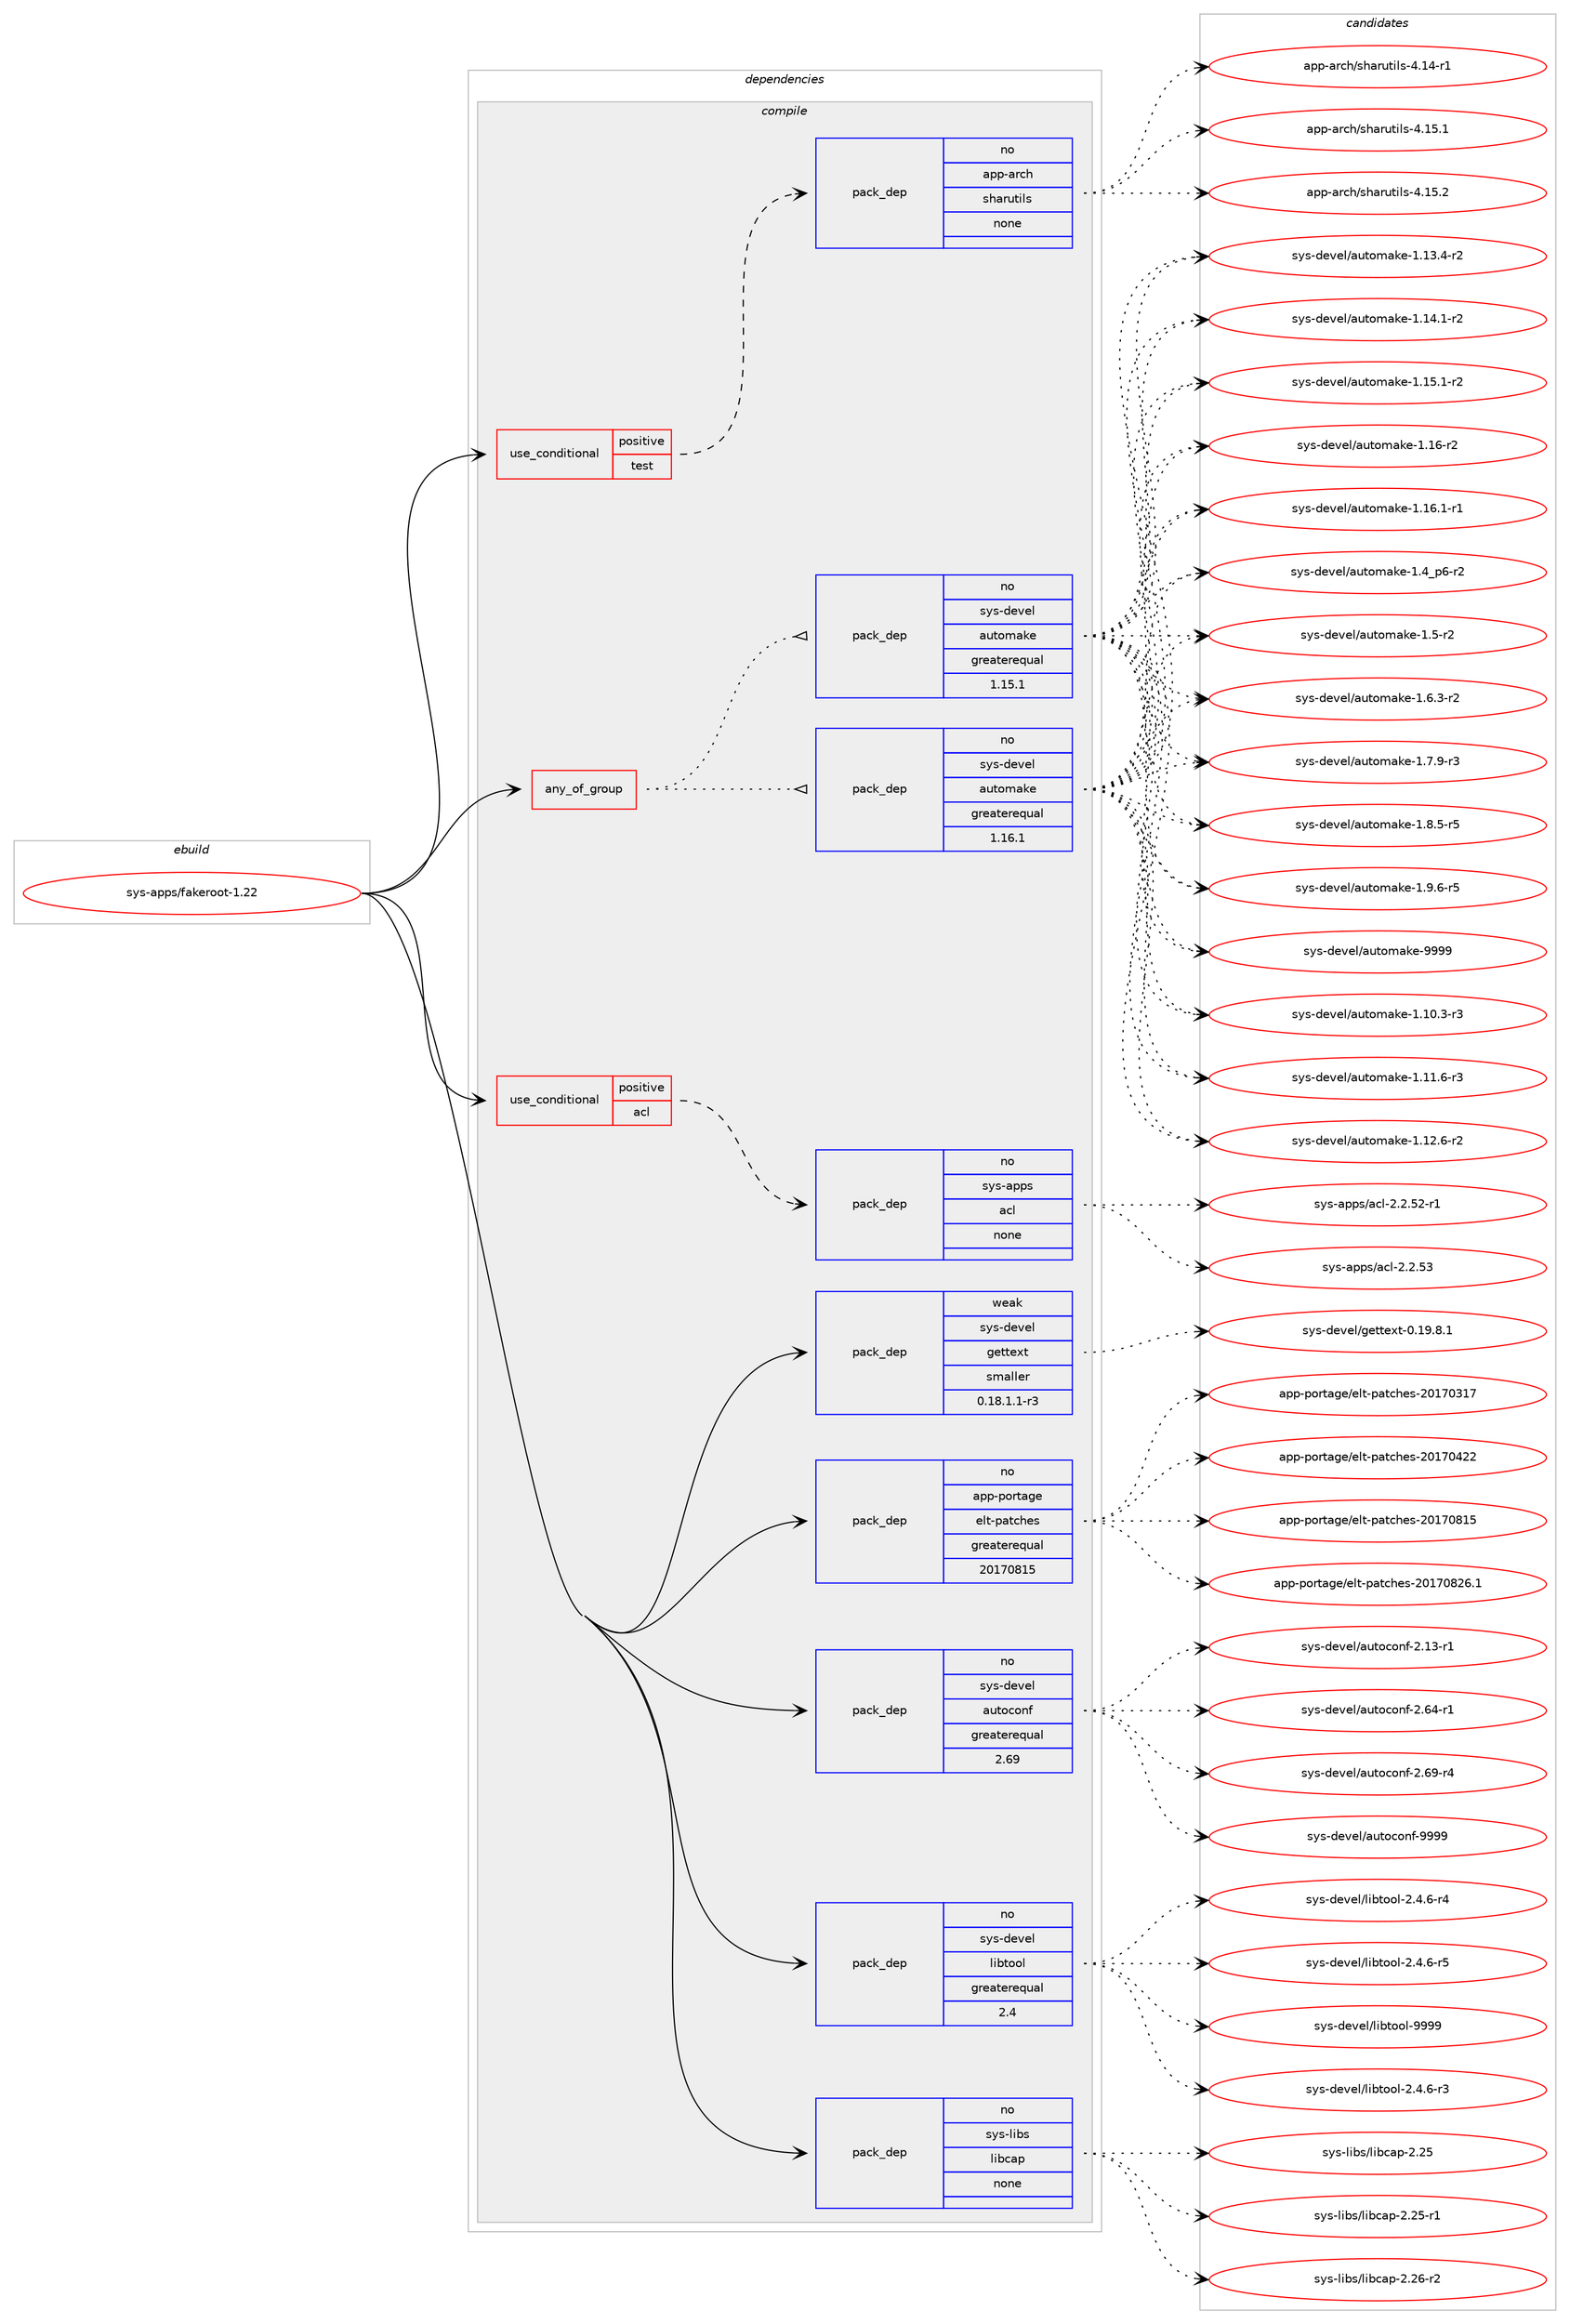 digraph prolog {

# *************
# Graph options
# *************

newrank=true;
concentrate=true;
compound=true;
graph [rankdir=LR,fontname=Helvetica,fontsize=10,ranksep=1.5];#, ranksep=2.5, nodesep=0.2];
edge  [arrowhead=vee];
node  [fontname=Helvetica,fontsize=10];

# **********
# The ebuild
# **********

subgraph cluster_leftcol {
color=gray;
rank=same;
label=<<i>ebuild</i>>;
id [label="sys-apps/fakeroot-1.22", color=red, width=4, href="../sys-apps/fakeroot-1.22.svg"];
}

# ****************
# The dependencies
# ****************

subgraph cluster_midcol {
color=gray;
label=<<i>dependencies</i>>;
subgraph cluster_compile {
fillcolor="#eeeeee";
style=filled;
label=<<i>compile</i>>;
subgraph any27098 {
dependency1710428 [label=<<TABLE BORDER="0" CELLBORDER="1" CELLSPACING="0" CELLPADDING="4"><TR><TD CELLPADDING="10">any_of_group</TD></TR></TABLE>>, shape=none, color=red];subgraph pack1226601 {
dependency1710429 [label=<<TABLE BORDER="0" CELLBORDER="1" CELLSPACING="0" CELLPADDING="4" WIDTH="220"><TR><TD ROWSPAN="6" CELLPADDING="30">pack_dep</TD></TR><TR><TD WIDTH="110">no</TD></TR><TR><TD>sys-devel</TD></TR><TR><TD>automake</TD></TR><TR><TD>greaterequal</TD></TR><TR><TD>1.16.1</TD></TR></TABLE>>, shape=none, color=blue];
}
dependency1710428:e -> dependency1710429:w [weight=20,style="dotted",arrowhead="oinv"];
subgraph pack1226602 {
dependency1710430 [label=<<TABLE BORDER="0" CELLBORDER="1" CELLSPACING="0" CELLPADDING="4" WIDTH="220"><TR><TD ROWSPAN="6" CELLPADDING="30">pack_dep</TD></TR><TR><TD WIDTH="110">no</TD></TR><TR><TD>sys-devel</TD></TR><TR><TD>automake</TD></TR><TR><TD>greaterequal</TD></TR><TR><TD>1.15.1</TD></TR></TABLE>>, shape=none, color=blue];
}
dependency1710428:e -> dependency1710430:w [weight=20,style="dotted",arrowhead="oinv"];
}
id:e -> dependency1710428:w [weight=20,style="solid",arrowhead="vee"];
subgraph cond455865 {
dependency1710431 [label=<<TABLE BORDER="0" CELLBORDER="1" CELLSPACING="0" CELLPADDING="4"><TR><TD ROWSPAN="3" CELLPADDING="10">use_conditional</TD></TR><TR><TD>positive</TD></TR><TR><TD>acl</TD></TR></TABLE>>, shape=none, color=red];
subgraph pack1226603 {
dependency1710432 [label=<<TABLE BORDER="0" CELLBORDER="1" CELLSPACING="0" CELLPADDING="4" WIDTH="220"><TR><TD ROWSPAN="6" CELLPADDING="30">pack_dep</TD></TR><TR><TD WIDTH="110">no</TD></TR><TR><TD>sys-apps</TD></TR><TR><TD>acl</TD></TR><TR><TD>none</TD></TR><TR><TD></TD></TR></TABLE>>, shape=none, color=blue];
}
dependency1710431:e -> dependency1710432:w [weight=20,style="dashed",arrowhead="vee"];
}
id:e -> dependency1710431:w [weight=20,style="solid",arrowhead="vee"];
subgraph cond455866 {
dependency1710433 [label=<<TABLE BORDER="0" CELLBORDER="1" CELLSPACING="0" CELLPADDING="4"><TR><TD ROWSPAN="3" CELLPADDING="10">use_conditional</TD></TR><TR><TD>positive</TD></TR><TR><TD>test</TD></TR></TABLE>>, shape=none, color=red];
subgraph pack1226604 {
dependency1710434 [label=<<TABLE BORDER="0" CELLBORDER="1" CELLSPACING="0" CELLPADDING="4" WIDTH="220"><TR><TD ROWSPAN="6" CELLPADDING="30">pack_dep</TD></TR><TR><TD WIDTH="110">no</TD></TR><TR><TD>app-arch</TD></TR><TR><TD>sharutils</TD></TR><TR><TD>none</TD></TR><TR><TD></TD></TR></TABLE>>, shape=none, color=blue];
}
dependency1710433:e -> dependency1710434:w [weight=20,style="dashed",arrowhead="vee"];
}
id:e -> dependency1710433:w [weight=20,style="solid",arrowhead="vee"];
subgraph pack1226605 {
dependency1710435 [label=<<TABLE BORDER="0" CELLBORDER="1" CELLSPACING="0" CELLPADDING="4" WIDTH="220"><TR><TD ROWSPAN="6" CELLPADDING="30">pack_dep</TD></TR><TR><TD WIDTH="110">no</TD></TR><TR><TD>app-portage</TD></TR><TR><TD>elt-patches</TD></TR><TR><TD>greaterequal</TD></TR><TR><TD>20170815</TD></TR></TABLE>>, shape=none, color=blue];
}
id:e -> dependency1710435:w [weight=20,style="solid",arrowhead="vee"];
subgraph pack1226606 {
dependency1710436 [label=<<TABLE BORDER="0" CELLBORDER="1" CELLSPACING="0" CELLPADDING="4" WIDTH="220"><TR><TD ROWSPAN="6" CELLPADDING="30">pack_dep</TD></TR><TR><TD WIDTH="110">no</TD></TR><TR><TD>sys-devel</TD></TR><TR><TD>autoconf</TD></TR><TR><TD>greaterequal</TD></TR><TR><TD>2.69</TD></TR></TABLE>>, shape=none, color=blue];
}
id:e -> dependency1710436:w [weight=20,style="solid",arrowhead="vee"];
subgraph pack1226607 {
dependency1710437 [label=<<TABLE BORDER="0" CELLBORDER="1" CELLSPACING="0" CELLPADDING="4" WIDTH="220"><TR><TD ROWSPAN="6" CELLPADDING="30">pack_dep</TD></TR><TR><TD WIDTH="110">no</TD></TR><TR><TD>sys-devel</TD></TR><TR><TD>libtool</TD></TR><TR><TD>greaterequal</TD></TR><TR><TD>2.4</TD></TR></TABLE>>, shape=none, color=blue];
}
id:e -> dependency1710437:w [weight=20,style="solid",arrowhead="vee"];
subgraph pack1226608 {
dependency1710438 [label=<<TABLE BORDER="0" CELLBORDER="1" CELLSPACING="0" CELLPADDING="4" WIDTH="220"><TR><TD ROWSPAN="6" CELLPADDING="30">pack_dep</TD></TR><TR><TD WIDTH="110">no</TD></TR><TR><TD>sys-libs</TD></TR><TR><TD>libcap</TD></TR><TR><TD>none</TD></TR><TR><TD></TD></TR></TABLE>>, shape=none, color=blue];
}
id:e -> dependency1710438:w [weight=20,style="solid",arrowhead="vee"];
subgraph pack1226609 {
dependency1710439 [label=<<TABLE BORDER="0" CELLBORDER="1" CELLSPACING="0" CELLPADDING="4" WIDTH="220"><TR><TD ROWSPAN="6" CELLPADDING="30">pack_dep</TD></TR><TR><TD WIDTH="110">weak</TD></TR><TR><TD>sys-devel</TD></TR><TR><TD>gettext</TD></TR><TR><TD>smaller</TD></TR><TR><TD>0.18.1.1-r3</TD></TR></TABLE>>, shape=none, color=blue];
}
id:e -> dependency1710439:w [weight=20,style="solid",arrowhead="vee"];
}
subgraph cluster_compileandrun {
fillcolor="#eeeeee";
style=filled;
label=<<i>compile and run</i>>;
}
subgraph cluster_run {
fillcolor="#eeeeee";
style=filled;
label=<<i>run</i>>;
}
}

# **************
# The candidates
# **************

subgraph cluster_choices {
rank=same;
color=gray;
label=<<i>candidates</i>>;

subgraph choice1226601 {
color=black;
nodesep=1;
choice11512111545100101118101108479711711611110997107101454946494846514511451 [label="sys-devel/automake-1.10.3-r3", color=red, width=4,href="../sys-devel/automake-1.10.3-r3.svg"];
choice11512111545100101118101108479711711611110997107101454946494946544511451 [label="sys-devel/automake-1.11.6-r3", color=red, width=4,href="../sys-devel/automake-1.11.6-r3.svg"];
choice11512111545100101118101108479711711611110997107101454946495046544511450 [label="sys-devel/automake-1.12.6-r2", color=red, width=4,href="../sys-devel/automake-1.12.6-r2.svg"];
choice11512111545100101118101108479711711611110997107101454946495146524511450 [label="sys-devel/automake-1.13.4-r2", color=red, width=4,href="../sys-devel/automake-1.13.4-r2.svg"];
choice11512111545100101118101108479711711611110997107101454946495246494511450 [label="sys-devel/automake-1.14.1-r2", color=red, width=4,href="../sys-devel/automake-1.14.1-r2.svg"];
choice11512111545100101118101108479711711611110997107101454946495346494511450 [label="sys-devel/automake-1.15.1-r2", color=red, width=4,href="../sys-devel/automake-1.15.1-r2.svg"];
choice1151211154510010111810110847971171161111099710710145494649544511450 [label="sys-devel/automake-1.16-r2", color=red, width=4,href="../sys-devel/automake-1.16-r2.svg"];
choice11512111545100101118101108479711711611110997107101454946495446494511449 [label="sys-devel/automake-1.16.1-r1", color=red, width=4,href="../sys-devel/automake-1.16.1-r1.svg"];
choice115121115451001011181011084797117116111109971071014549465295112544511450 [label="sys-devel/automake-1.4_p6-r2", color=red, width=4,href="../sys-devel/automake-1.4_p6-r2.svg"];
choice11512111545100101118101108479711711611110997107101454946534511450 [label="sys-devel/automake-1.5-r2", color=red, width=4,href="../sys-devel/automake-1.5-r2.svg"];
choice115121115451001011181011084797117116111109971071014549465446514511450 [label="sys-devel/automake-1.6.3-r2", color=red, width=4,href="../sys-devel/automake-1.6.3-r2.svg"];
choice115121115451001011181011084797117116111109971071014549465546574511451 [label="sys-devel/automake-1.7.9-r3", color=red, width=4,href="../sys-devel/automake-1.7.9-r3.svg"];
choice115121115451001011181011084797117116111109971071014549465646534511453 [label="sys-devel/automake-1.8.5-r5", color=red, width=4,href="../sys-devel/automake-1.8.5-r5.svg"];
choice115121115451001011181011084797117116111109971071014549465746544511453 [label="sys-devel/automake-1.9.6-r5", color=red, width=4,href="../sys-devel/automake-1.9.6-r5.svg"];
choice115121115451001011181011084797117116111109971071014557575757 [label="sys-devel/automake-9999", color=red, width=4,href="../sys-devel/automake-9999.svg"];
dependency1710429:e -> choice11512111545100101118101108479711711611110997107101454946494846514511451:w [style=dotted,weight="100"];
dependency1710429:e -> choice11512111545100101118101108479711711611110997107101454946494946544511451:w [style=dotted,weight="100"];
dependency1710429:e -> choice11512111545100101118101108479711711611110997107101454946495046544511450:w [style=dotted,weight="100"];
dependency1710429:e -> choice11512111545100101118101108479711711611110997107101454946495146524511450:w [style=dotted,weight="100"];
dependency1710429:e -> choice11512111545100101118101108479711711611110997107101454946495246494511450:w [style=dotted,weight="100"];
dependency1710429:e -> choice11512111545100101118101108479711711611110997107101454946495346494511450:w [style=dotted,weight="100"];
dependency1710429:e -> choice1151211154510010111810110847971171161111099710710145494649544511450:w [style=dotted,weight="100"];
dependency1710429:e -> choice11512111545100101118101108479711711611110997107101454946495446494511449:w [style=dotted,weight="100"];
dependency1710429:e -> choice115121115451001011181011084797117116111109971071014549465295112544511450:w [style=dotted,weight="100"];
dependency1710429:e -> choice11512111545100101118101108479711711611110997107101454946534511450:w [style=dotted,weight="100"];
dependency1710429:e -> choice115121115451001011181011084797117116111109971071014549465446514511450:w [style=dotted,weight="100"];
dependency1710429:e -> choice115121115451001011181011084797117116111109971071014549465546574511451:w [style=dotted,weight="100"];
dependency1710429:e -> choice115121115451001011181011084797117116111109971071014549465646534511453:w [style=dotted,weight="100"];
dependency1710429:e -> choice115121115451001011181011084797117116111109971071014549465746544511453:w [style=dotted,weight="100"];
dependency1710429:e -> choice115121115451001011181011084797117116111109971071014557575757:w [style=dotted,weight="100"];
}
subgraph choice1226602 {
color=black;
nodesep=1;
choice11512111545100101118101108479711711611110997107101454946494846514511451 [label="sys-devel/automake-1.10.3-r3", color=red, width=4,href="../sys-devel/automake-1.10.3-r3.svg"];
choice11512111545100101118101108479711711611110997107101454946494946544511451 [label="sys-devel/automake-1.11.6-r3", color=red, width=4,href="../sys-devel/automake-1.11.6-r3.svg"];
choice11512111545100101118101108479711711611110997107101454946495046544511450 [label="sys-devel/automake-1.12.6-r2", color=red, width=4,href="../sys-devel/automake-1.12.6-r2.svg"];
choice11512111545100101118101108479711711611110997107101454946495146524511450 [label="sys-devel/automake-1.13.4-r2", color=red, width=4,href="../sys-devel/automake-1.13.4-r2.svg"];
choice11512111545100101118101108479711711611110997107101454946495246494511450 [label="sys-devel/automake-1.14.1-r2", color=red, width=4,href="../sys-devel/automake-1.14.1-r2.svg"];
choice11512111545100101118101108479711711611110997107101454946495346494511450 [label="sys-devel/automake-1.15.1-r2", color=red, width=4,href="../sys-devel/automake-1.15.1-r2.svg"];
choice1151211154510010111810110847971171161111099710710145494649544511450 [label="sys-devel/automake-1.16-r2", color=red, width=4,href="../sys-devel/automake-1.16-r2.svg"];
choice11512111545100101118101108479711711611110997107101454946495446494511449 [label="sys-devel/automake-1.16.1-r1", color=red, width=4,href="../sys-devel/automake-1.16.1-r1.svg"];
choice115121115451001011181011084797117116111109971071014549465295112544511450 [label="sys-devel/automake-1.4_p6-r2", color=red, width=4,href="../sys-devel/automake-1.4_p6-r2.svg"];
choice11512111545100101118101108479711711611110997107101454946534511450 [label="sys-devel/automake-1.5-r2", color=red, width=4,href="../sys-devel/automake-1.5-r2.svg"];
choice115121115451001011181011084797117116111109971071014549465446514511450 [label="sys-devel/automake-1.6.3-r2", color=red, width=4,href="../sys-devel/automake-1.6.3-r2.svg"];
choice115121115451001011181011084797117116111109971071014549465546574511451 [label="sys-devel/automake-1.7.9-r3", color=red, width=4,href="../sys-devel/automake-1.7.9-r3.svg"];
choice115121115451001011181011084797117116111109971071014549465646534511453 [label="sys-devel/automake-1.8.5-r5", color=red, width=4,href="../sys-devel/automake-1.8.5-r5.svg"];
choice115121115451001011181011084797117116111109971071014549465746544511453 [label="sys-devel/automake-1.9.6-r5", color=red, width=4,href="../sys-devel/automake-1.9.6-r5.svg"];
choice115121115451001011181011084797117116111109971071014557575757 [label="sys-devel/automake-9999", color=red, width=4,href="../sys-devel/automake-9999.svg"];
dependency1710430:e -> choice11512111545100101118101108479711711611110997107101454946494846514511451:w [style=dotted,weight="100"];
dependency1710430:e -> choice11512111545100101118101108479711711611110997107101454946494946544511451:w [style=dotted,weight="100"];
dependency1710430:e -> choice11512111545100101118101108479711711611110997107101454946495046544511450:w [style=dotted,weight="100"];
dependency1710430:e -> choice11512111545100101118101108479711711611110997107101454946495146524511450:w [style=dotted,weight="100"];
dependency1710430:e -> choice11512111545100101118101108479711711611110997107101454946495246494511450:w [style=dotted,weight="100"];
dependency1710430:e -> choice11512111545100101118101108479711711611110997107101454946495346494511450:w [style=dotted,weight="100"];
dependency1710430:e -> choice1151211154510010111810110847971171161111099710710145494649544511450:w [style=dotted,weight="100"];
dependency1710430:e -> choice11512111545100101118101108479711711611110997107101454946495446494511449:w [style=dotted,weight="100"];
dependency1710430:e -> choice115121115451001011181011084797117116111109971071014549465295112544511450:w [style=dotted,weight="100"];
dependency1710430:e -> choice11512111545100101118101108479711711611110997107101454946534511450:w [style=dotted,weight="100"];
dependency1710430:e -> choice115121115451001011181011084797117116111109971071014549465446514511450:w [style=dotted,weight="100"];
dependency1710430:e -> choice115121115451001011181011084797117116111109971071014549465546574511451:w [style=dotted,weight="100"];
dependency1710430:e -> choice115121115451001011181011084797117116111109971071014549465646534511453:w [style=dotted,weight="100"];
dependency1710430:e -> choice115121115451001011181011084797117116111109971071014549465746544511453:w [style=dotted,weight="100"];
dependency1710430:e -> choice115121115451001011181011084797117116111109971071014557575757:w [style=dotted,weight="100"];
}
subgraph choice1226603 {
color=black;
nodesep=1;
choice1151211154597112112115479799108455046504653504511449 [label="sys-apps/acl-2.2.52-r1", color=red, width=4,href="../sys-apps/acl-2.2.52-r1.svg"];
choice115121115459711211211547979910845504650465351 [label="sys-apps/acl-2.2.53", color=red, width=4,href="../sys-apps/acl-2.2.53.svg"];
dependency1710432:e -> choice1151211154597112112115479799108455046504653504511449:w [style=dotted,weight="100"];
dependency1710432:e -> choice115121115459711211211547979910845504650465351:w [style=dotted,weight="100"];
}
subgraph choice1226604 {
color=black;
nodesep=1;
choice97112112459711499104471151049711411711610510811545524649524511449 [label="app-arch/sharutils-4.14-r1", color=red, width=4,href="../app-arch/sharutils-4.14-r1.svg"];
choice97112112459711499104471151049711411711610510811545524649534649 [label="app-arch/sharutils-4.15.1", color=red, width=4,href="../app-arch/sharutils-4.15.1.svg"];
choice97112112459711499104471151049711411711610510811545524649534650 [label="app-arch/sharutils-4.15.2", color=red, width=4,href="../app-arch/sharutils-4.15.2.svg"];
dependency1710434:e -> choice97112112459711499104471151049711411711610510811545524649524511449:w [style=dotted,weight="100"];
dependency1710434:e -> choice97112112459711499104471151049711411711610510811545524649534649:w [style=dotted,weight="100"];
dependency1710434:e -> choice97112112459711499104471151049711411711610510811545524649534650:w [style=dotted,weight="100"];
}
subgraph choice1226605 {
color=black;
nodesep=1;
choice97112112451121111141169710310147101108116451129711699104101115455048495548514955 [label="app-portage/elt-patches-20170317", color=red, width=4,href="../app-portage/elt-patches-20170317.svg"];
choice97112112451121111141169710310147101108116451129711699104101115455048495548525050 [label="app-portage/elt-patches-20170422", color=red, width=4,href="../app-portage/elt-patches-20170422.svg"];
choice97112112451121111141169710310147101108116451129711699104101115455048495548564953 [label="app-portage/elt-patches-20170815", color=red, width=4,href="../app-portage/elt-patches-20170815.svg"];
choice971121124511211111411697103101471011081164511297116991041011154550484955485650544649 [label="app-portage/elt-patches-20170826.1", color=red, width=4,href="../app-portage/elt-patches-20170826.1.svg"];
dependency1710435:e -> choice97112112451121111141169710310147101108116451129711699104101115455048495548514955:w [style=dotted,weight="100"];
dependency1710435:e -> choice97112112451121111141169710310147101108116451129711699104101115455048495548525050:w [style=dotted,weight="100"];
dependency1710435:e -> choice97112112451121111141169710310147101108116451129711699104101115455048495548564953:w [style=dotted,weight="100"];
dependency1710435:e -> choice971121124511211111411697103101471011081164511297116991041011154550484955485650544649:w [style=dotted,weight="100"];
}
subgraph choice1226606 {
color=black;
nodesep=1;
choice1151211154510010111810110847971171161119911111010245504649514511449 [label="sys-devel/autoconf-2.13-r1", color=red, width=4,href="../sys-devel/autoconf-2.13-r1.svg"];
choice1151211154510010111810110847971171161119911111010245504654524511449 [label="sys-devel/autoconf-2.64-r1", color=red, width=4,href="../sys-devel/autoconf-2.64-r1.svg"];
choice1151211154510010111810110847971171161119911111010245504654574511452 [label="sys-devel/autoconf-2.69-r4", color=red, width=4,href="../sys-devel/autoconf-2.69-r4.svg"];
choice115121115451001011181011084797117116111991111101024557575757 [label="sys-devel/autoconf-9999", color=red, width=4,href="../sys-devel/autoconf-9999.svg"];
dependency1710436:e -> choice1151211154510010111810110847971171161119911111010245504649514511449:w [style=dotted,weight="100"];
dependency1710436:e -> choice1151211154510010111810110847971171161119911111010245504654524511449:w [style=dotted,weight="100"];
dependency1710436:e -> choice1151211154510010111810110847971171161119911111010245504654574511452:w [style=dotted,weight="100"];
dependency1710436:e -> choice115121115451001011181011084797117116111991111101024557575757:w [style=dotted,weight="100"];
}
subgraph choice1226607 {
color=black;
nodesep=1;
choice1151211154510010111810110847108105981161111111084550465246544511451 [label="sys-devel/libtool-2.4.6-r3", color=red, width=4,href="../sys-devel/libtool-2.4.6-r3.svg"];
choice1151211154510010111810110847108105981161111111084550465246544511452 [label="sys-devel/libtool-2.4.6-r4", color=red, width=4,href="../sys-devel/libtool-2.4.6-r4.svg"];
choice1151211154510010111810110847108105981161111111084550465246544511453 [label="sys-devel/libtool-2.4.6-r5", color=red, width=4,href="../sys-devel/libtool-2.4.6-r5.svg"];
choice1151211154510010111810110847108105981161111111084557575757 [label="sys-devel/libtool-9999", color=red, width=4,href="../sys-devel/libtool-9999.svg"];
dependency1710437:e -> choice1151211154510010111810110847108105981161111111084550465246544511451:w [style=dotted,weight="100"];
dependency1710437:e -> choice1151211154510010111810110847108105981161111111084550465246544511452:w [style=dotted,weight="100"];
dependency1710437:e -> choice1151211154510010111810110847108105981161111111084550465246544511453:w [style=dotted,weight="100"];
dependency1710437:e -> choice1151211154510010111810110847108105981161111111084557575757:w [style=dotted,weight="100"];
}
subgraph choice1226608 {
color=black;
nodesep=1;
choice1151211154510810598115471081059899971124550465053 [label="sys-libs/libcap-2.25", color=red, width=4,href="../sys-libs/libcap-2.25.svg"];
choice11512111545108105981154710810598999711245504650534511449 [label="sys-libs/libcap-2.25-r1", color=red, width=4,href="../sys-libs/libcap-2.25-r1.svg"];
choice11512111545108105981154710810598999711245504650544511450 [label="sys-libs/libcap-2.26-r2", color=red, width=4,href="../sys-libs/libcap-2.26-r2.svg"];
dependency1710438:e -> choice1151211154510810598115471081059899971124550465053:w [style=dotted,weight="100"];
dependency1710438:e -> choice11512111545108105981154710810598999711245504650534511449:w [style=dotted,weight="100"];
dependency1710438:e -> choice11512111545108105981154710810598999711245504650544511450:w [style=dotted,weight="100"];
}
subgraph choice1226609 {
color=black;
nodesep=1;
choice1151211154510010111810110847103101116116101120116454846495746564649 [label="sys-devel/gettext-0.19.8.1", color=red, width=4,href="../sys-devel/gettext-0.19.8.1.svg"];
dependency1710439:e -> choice1151211154510010111810110847103101116116101120116454846495746564649:w [style=dotted,weight="100"];
}
}

}
